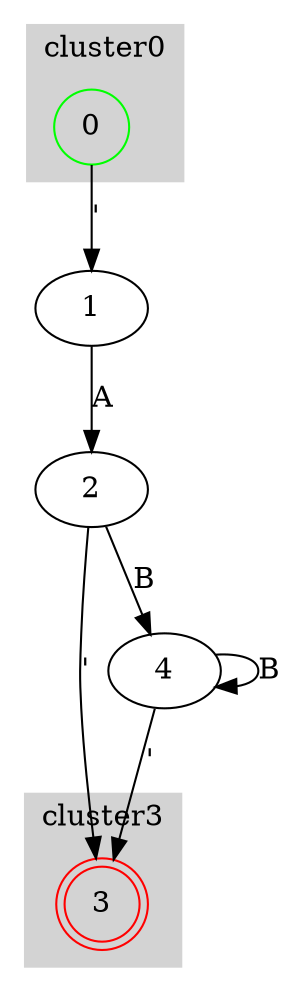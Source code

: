 digraph G {
subgraph cluster_0 {
style=filled;
color=lightgrey;
0[shape=circle color=green]
label=cluster0;
}
subgraph cluster_1 {
style=filled;
color=lightgrey;
label=cluster1;
}
subgraph cluster_2 {
style=filled;
color=lightgrey;
label=cluster2;
}
subgraph cluster_3 {
style=filled;
color=lightgrey;
3[shape=doublecircle color=red]
label=cluster3;
}
subgraph cluster_4 {
style=filled;
color=lightgrey;
label=cluster4;
}
0->1[label= "'" ]
1->2[label= "A" ]
2->3[label= "'" ]
2->4[label= "B" ]
4->3[label= "'" ]
4->4[label= "B" ]
}
